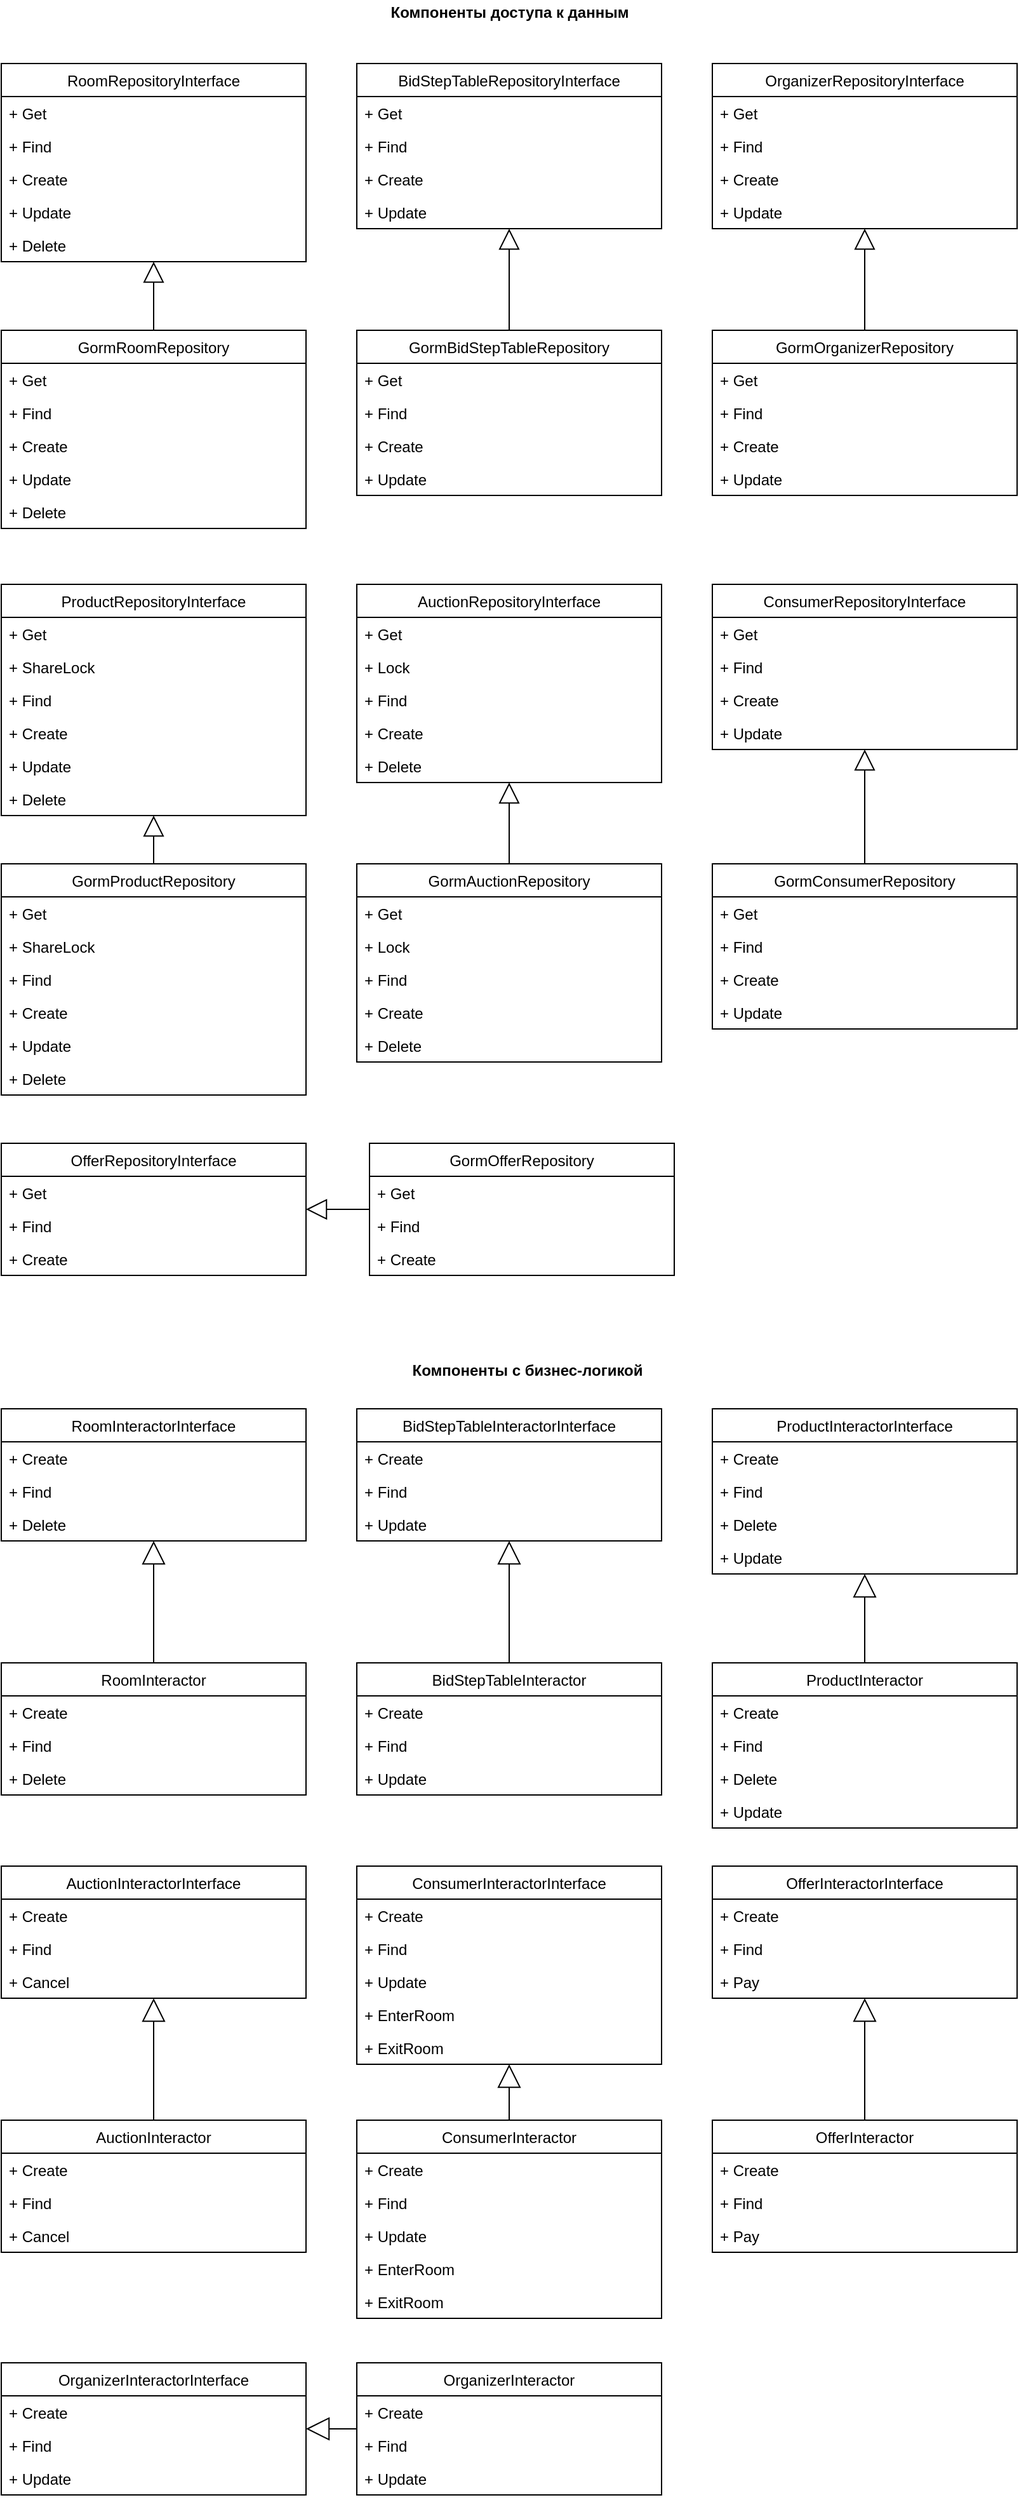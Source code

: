 <mxfile version="18.0.4" type="device"><diagram id="1EdDYHUcP6dk8ZHJQDpK" name="Page-1"><mxGraphModel dx="561" dy="452" grid="1" gridSize="10" guides="1" tooltips="1" connect="1" arrows="1" fold="1" page="1" pageScale="1" pageWidth="827" pageHeight="1169" math="0" shadow="0"><root><mxCell id="0"/><mxCell id="1" parent="0"/><mxCell id="aRIen4G2aJ0lKeGck7yN-6" value="RoomRepositoryInterface" style="swimlane;fontStyle=0;childLayout=stackLayout;horizontal=1;startSize=26;fillColor=none;horizontalStack=0;resizeParent=1;resizeParentMax=0;resizeLast=0;collapsible=1;marginBottom=0;" parent="1" vertex="1"><mxGeometry y="150" width="240" height="156" as="geometry"/></mxCell><mxCell id="aRIen4G2aJ0lKeGck7yN-12" value="+ Get" style="text;strokeColor=none;fillColor=none;align=left;verticalAlign=top;spacingLeft=4;spacingRight=4;overflow=hidden;rotatable=0;points=[[0,0.5],[1,0.5]];portConstraint=eastwest;" parent="aRIen4G2aJ0lKeGck7yN-6" vertex="1"><mxGeometry y="26" width="240" height="26" as="geometry"/></mxCell><mxCell id="aRIen4G2aJ0lKeGck7yN-26" value="+ Find" style="text;strokeColor=none;fillColor=none;align=left;verticalAlign=top;spacingLeft=4;spacingRight=4;overflow=hidden;rotatable=0;points=[[0,0.5],[1,0.5]];portConstraint=eastwest;" parent="aRIen4G2aJ0lKeGck7yN-6" vertex="1"><mxGeometry y="52" width="240" height="26" as="geometry"/></mxCell><mxCell id="aRIen4G2aJ0lKeGck7yN-9" value="+ Create" style="text;strokeColor=none;fillColor=none;align=left;verticalAlign=top;spacingLeft=4;spacingRight=4;overflow=hidden;rotatable=0;points=[[0,0.5],[1,0.5]];portConstraint=eastwest;" parent="aRIen4G2aJ0lKeGck7yN-6" vertex="1"><mxGeometry y="78" width="240" height="26" as="geometry"/></mxCell><mxCell id="yWlBC-J_F7Qb0hSJChbD-1" value="+ Update" style="text;strokeColor=none;fillColor=none;align=left;verticalAlign=top;spacingLeft=4;spacingRight=4;overflow=hidden;rotatable=0;points=[[0,0.5],[1,0.5]];portConstraint=eastwest;" parent="aRIen4G2aJ0lKeGck7yN-6" vertex="1"><mxGeometry y="104" width="240" height="26" as="geometry"/></mxCell><mxCell id="aRIen4G2aJ0lKeGck7yN-10" value="+ Delete" style="text;strokeColor=none;fillColor=none;align=left;verticalAlign=top;spacingLeft=4;spacingRight=4;overflow=hidden;rotatable=0;points=[[0,0.5],[1,0.5]];portConstraint=eastwest;" parent="aRIen4G2aJ0lKeGck7yN-6" vertex="1"><mxGeometry y="130" width="240" height="26" as="geometry"/></mxCell><mxCell id="aRIen4G2aJ0lKeGck7yN-19" style="edgeStyle=orthogonalEdgeStyle;rounded=0;orthogonalLoop=1;jettySize=auto;html=1;endArrow=block;endFill=0;endSize=14;" parent="1" source="aRIen4G2aJ0lKeGck7yN-14" target="aRIen4G2aJ0lKeGck7yN-6" edge="1"><mxGeometry relative="1" as="geometry"/></mxCell><mxCell id="aRIen4G2aJ0lKeGck7yN-14" value="GormRoomRepository" style="swimlane;fontStyle=0;childLayout=stackLayout;horizontal=1;startSize=26;fillColor=none;horizontalStack=0;resizeParent=1;resizeParentMax=0;resizeLast=0;collapsible=1;marginBottom=0;" parent="1" vertex="1"><mxGeometry y="360" width="240" height="156" as="geometry"/></mxCell><mxCell id="aRIen4G2aJ0lKeGck7yN-27" value="+ Get" style="text;strokeColor=none;fillColor=none;align=left;verticalAlign=top;spacingLeft=4;spacingRight=4;overflow=hidden;rotatable=0;points=[[0,0.5],[1,0.5]];portConstraint=eastwest;" parent="aRIen4G2aJ0lKeGck7yN-14" vertex="1"><mxGeometry y="26" width="240" height="26" as="geometry"/></mxCell><mxCell id="aRIen4G2aJ0lKeGck7yN-15" value="+ Find" style="text;strokeColor=none;fillColor=none;align=left;verticalAlign=top;spacingLeft=4;spacingRight=4;overflow=hidden;rotatable=0;points=[[0,0.5],[1,0.5]];portConstraint=eastwest;" parent="aRIen4G2aJ0lKeGck7yN-14" vertex="1"><mxGeometry y="52" width="240" height="26" as="geometry"/></mxCell><mxCell id="aRIen4G2aJ0lKeGck7yN-16" value="+ Create" style="text;strokeColor=none;fillColor=none;align=left;verticalAlign=top;spacingLeft=4;spacingRight=4;overflow=hidden;rotatable=0;points=[[0,0.5],[1,0.5]];portConstraint=eastwest;" parent="aRIen4G2aJ0lKeGck7yN-14" vertex="1"><mxGeometry y="78" width="240" height="26" as="geometry"/></mxCell><mxCell id="yWlBC-J_F7Qb0hSJChbD-2" value="+ Update" style="text;strokeColor=none;fillColor=none;align=left;verticalAlign=top;spacingLeft=4;spacingRight=4;overflow=hidden;rotatable=0;points=[[0,0.5],[1,0.5]];portConstraint=eastwest;" parent="aRIen4G2aJ0lKeGck7yN-14" vertex="1"><mxGeometry y="104" width="240" height="26" as="geometry"/></mxCell><mxCell id="aRIen4G2aJ0lKeGck7yN-17" value="+ Delete" style="text;strokeColor=none;fillColor=none;align=left;verticalAlign=top;spacingLeft=4;spacingRight=4;overflow=hidden;rotatable=0;points=[[0,0.5],[1,0.5]];portConstraint=eastwest;" parent="aRIen4G2aJ0lKeGck7yN-14" vertex="1"><mxGeometry y="130" width="240" height="26" as="geometry"/></mxCell><mxCell id="aRIen4G2aJ0lKeGck7yN-28" value="BidStepTableRepositoryInterface" style="swimlane;fontStyle=0;childLayout=stackLayout;horizontal=1;startSize=26;fillColor=none;horizontalStack=0;resizeParent=1;resizeParentMax=0;resizeLast=0;collapsible=1;marginBottom=0;" parent="1" vertex="1"><mxGeometry x="280" y="150" width="240" height="130" as="geometry"/></mxCell><mxCell id="aRIen4G2aJ0lKeGck7yN-29" value="+ Get" style="text;strokeColor=none;fillColor=none;align=left;verticalAlign=top;spacingLeft=4;spacingRight=4;overflow=hidden;rotatable=0;points=[[0,0.5],[1,0.5]];portConstraint=eastwest;" parent="aRIen4G2aJ0lKeGck7yN-28" vertex="1"><mxGeometry y="26" width="240" height="26" as="geometry"/></mxCell><mxCell id="aRIen4G2aJ0lKeGck7yN-30" value="+ Find" style="text;strokeColor=none;fillColor=none;align=left;verticalAlign=top;spacingLeft=4;spacingRight=4;overflow=hidden;rotatable=0;points=[[0,0.5],[1,0.5]];portConstraint=eastwest;" parent="aRIen4G2aJ0lKeGck7yN-28" vertex="1"><mxGeometry y="52" width="240" height="26" as="geometry"/></mxCell><mxCell id="aRIen4G2aJ0lKeGck7yN-31" value="+ Create" style="text;strokeColor=none;fillColor=none;align=left;verticalAlign=top;spacingLeft=4;spacingRight=4;overflow=hidden;rotatable=0;points=[[0,0.5],[1,0.5]];portConstraint=eastwest;" parent="aRIen4G2aJ0lKeGck7yN-28" vertex="1"><mxGeometry y="78" width="240" height="26" as="geometry"/></mxCell><mxCell id="yWlBC-J_F7Qb0hSJChbD-3" value="+ Update" style="text;strokeColor=none;fillColor=none;align=left;verticalAlign=top;spacingLeft=4;spacingRight=4;overflow=hidden;rotatable=0;points=[[0,0.5],[1,0.5]];portConstraint=eastwest;" parent="aRIen4G2aJ0lKeGck7yN-28" vertex="1"><mxGeometry y="104" width="240" height="26" as="geometry"/></mxCell><mxCell id="aRIen4G2aJ0lKeGck7yN-40" style="edgeStyle=orthogonalEdgeStyle;rounded=0;orthogonalLoop=1;jettySize=auto;html=1;endArrow=block;endFill=0;endSize=14;" parent="1" source="aRIen4G2aJ0lKeGck7yN-34" target="aRIen4G2aJ0lKeGck7yN-28" edge="1"><mxGeometry relative="1" as="geometry"/></mxCell><mxCell id="aRIen4G2aJ0lKeGck7yN-34" value="GormBidStepTableRepository" style="swimlane;fontStyle=0;childLayout=stackLayout;horizontal=1;startSize=26;fillColor=none;horizontalStack=0;resizeParent=1;resizeParentMax=0;resizeLast=0;collapsible=1;marginBottom=0;" parent="1" vertex="1"><mxGeometry x="280" y="360" width="240" height="130" as="geometry"/></mxCell><mxCell id="aRIen4G2aJ0lKeGck7yN-35" value="+ Get" style="text;strokeColor=none;fillColor=none;align=left;verticalAlign=top;spacingLeft=4;spacingRight=4;overflow=hidden;rotatable=0;points=[[0,0.5],[1,0.5]];portConstraint=eastwest;" parent="aRIen4G2aJ0lKeGck7yN-34" vertex="1"><mxGeometry y="26" width="240" height="26" as="geometry"/></mxCell><mxCell id="aRIen4G2aJ0lKeGck7yN-36" value="+ Find" style="text;strokeColor=none;fillColor=none;align=left;verticalAlign=top;spacingLeft=4;spacingRight=4;overflow=hidden;rotatable=0;points=[[0,0.5],[1,0.5]];portConstraint=eastwest;" parent="aRIen4G2aJ0lKeGck7yN-34" vertex="1"><mxGeometry y="52" width="240" height="26" as="geometry"/></mxCell><mxCell id="aRIen4G2aJ0lKeGck7yN-37" value="+ Create" style="text;strokeColor=none;fillColor=none;align=left;verticalAlign=top;spacingLeft=4;spacingRight=4;overflow=hidden;rotatable=0;points=[[0,0.5],[1,0.5]];portConstraint=eastwest;" parent="aRIen4G2aJ0lKeGck7yN-34" vertex="1"><mxGeometry y="78" width="240" height="26" as="geometry"/></mxCell><mxCell id="yWlBC-J_F7Qb0hSJChbD-4" value="+ Update" style="text;strokeColor=none;fillColor=none;align=left;verticalAlign=top;spacingLeft=4;spacingRight=4;overflow=hidden;rotatable=0;points=[[0,0.5],[1,0.5]];portConstraint=eastwest;" parent="aRIen4G2aJ0lKeGck7yN-34" vertex="1"><mxGeometry y="104" width="240" height="26" as="geometry"/></mxCell><mxCell id="aRIen4G2aJ0lKeGck7yN-63" value="ProductRepositoryInterface" style="swimlane;fontStyle=0;childLayout=stackLayout;horizontal=1;startSize=26;fillColor=none;horizontalStack=0;resizeParent=1;resizeParentMax=0;resizeLast=0;collapsible=1;marginBottom=0;" parent="1" vertex="1"><mxGeometry y="560" width="240" height="182" as="geometry"/></mxCell><mxCell id="aRIen4G2aJ0lKeGck7yN-64" value="+ Get" style="text;strokeColor=none;fillColor=none;align=left;verticalAlign=top;spacingLeft=4;spacingRight=4;overflow=hidden;rotatable=0;points=[[0,0.5],[1,0.5]];portConstraint=eastwest;" parent="aRIen4G2aJ0lKeGck7yN-63" vertex="1"><mxGeometry y="26" width="240" height="26" as="geometry"/></mxCell><mxCell id="WWklh1iLXreYOxBuliQP-1" value="+ ShareLock" style="text;strokeColor=none;fillColor=none;align=left;verticalAlign=top;spacingLeft=4;spacingRight=4;overflow=hidden;rotatable=0;points=[[0,0.5],[1,0.5]];portConstraint=eastwest;" vertex="1" parent="aRIen4G2aJ0lKeGck7yN-63"><mxGeometry y="52" width="240" height="26" as="geometry"/></mxCell><mxCell id="aRIen4G2aJ0lKeGck7yN-65" value="+ Find" style="text;strokeColor=none;fillColor=none;align=left;verticalAlign=top;spacingLeft=4;spacingRight=4;overflow=hidden;rotatable=0;points=[[0,0.5],[1,0.5]];portConstraint=eastwest;" parent="aRIen4G2aJ0lKeGck7yN-63" vertex="1"><mxGeometry y="78" width="240" height="26" as="geometry"/></mxCell><mxCell id="aRIen4G2aJ0lKeGck7yN-66" value="+ Create" style="text;strokeColor=none;fillColor=none;align=left;verticalAlign=top;spacingLeft=4;spacingRight=4;overflow=hidden;rotatable=0;points=[[0,0.5],[1,0.5]];portConstraint=eastwest;" parent="aRIen4G2aJ0lKeGck7yN-63" vertex="1"><mxGeometry y="104" width="240" height="26" as="geometry"/></mxCell><mxCell id="aRIen4G2aJ0lKeGck7yN-67" value="+ Update" style="text;strokeColor=none;fillColor=none;align=left;verticalAlign=top;spacingLeft=4;spacingRight=4;overflow=hidden;rotatable=0;points=[[0,0.5],[1,0.5]];portConstraint=eastwest;" parent="aRIen4G2aJ0lKeGck7yN-63" vertex="1"><mxGeometry y="130" width="240" height="26" as="geometry"/></mxCell><mxCell id="aRIen4G2aJ0lKeGck7yN-68" value="+ Delete" style="text;strokeColor=none;fillColor=none;align=left;verticalAlign=top;spacingLeft=4;spacingRight=4;overflow=hidden;rotatable=0;points=[[0,0.5],[1,0.5]];portConstraint=eastwest;" parent="aRIen4G2aJ0lKeGck7yN-63" vertex="1"><mxGeometry y="156" width="240" height="26" as="geometry"/></mxCell><mxCell id="aRIen4G2aJ0lKeGck7yN-70" style="edgeStyle=orthogonalEdgeStyle;rounded=0;orthogonalLoop=1;jettySize=auto;html=1;endArrow=block;endFill=0;endSize=14;" parent="1" source="aRIen4G2aJ0lKeGck7yN-71" target="aRIen4G2aJ0lKeGck7yN-63" edge="1"><mxGeometry relative="1" as="geometry"/></mxCell><mxCell id="aRIen4G2aJ0lKeGck7yN-71" value="GormProductRepository" style="swimlane;fontStyle=0;childLayout=stackLayout;horizontal=1;startSize=26;fillColor=none;horizontalStack=0;resizeParent=1;resizeParentMax=0;resizeLast=0;collapsible=1;marginBottom=0;" parent="1" vertex="1"><mxGeometry y="780" width="240" height="182" as="geometry"/></mxCell><mxCell id="aRIen4G2aJ0lKeGck7yN-72" value="+ Get" style="text;strokeColor=none;fillColor=none;align=left;verticalAlign=top;spacingLeft=4;spacingRight=4;overflow=hidden;rotatable=0;points=[[0,0.5],[1,0.5]];portConstraint=eastwest;" parent="aRIen4G2aJ0lKeGck7yN-71" vertex="1"><mxGeometry y="26" width="240" height="26" as="geometry"/></mxCell><mxCell id="WWklh1iLXreYOxBuliQP-2" value="+ ShareLock" style="text;strokeColor=none;fillColor=none;align=left;verticalAlign=top;spacingLeft=4;spacingRight=4;overflow=hidden;rotatable=0;points=[[0,0.5],[1,0.5]];portConstraint=eastwest;" vertex="1" parent="aRIen4G2aJ0lKeGck7yN-71"><mxGeometry y="52" width="240" height="26" as="geometry"/></mxCell><mxCell id="aRIen4G2aJ0lKeGck7yN-73" value="+ Find" style="text;strokeColor=none;fillColor=none;align=left;verticalAlign=top;spacingLeft=4;spacingRight=4;overflow=hidden;rotatable=0;points=[[0,0.5],[1,0.5]];portConstraint=eastwest;" parent="aRIen4G2aJ0lKeGck7yN-71" vertex="1"><mxGeometry y="78" width="240" height="26" as="geometry"/></mxCell><mxCell id="aRIen4G2aJ0lKeGck7yN-74" value="+ Create" style="text;strokeColor=none;fillColor=none;align=left;verticalAlign=top;spacingLeft=4;spacingRight=4;overflow=hidden;rotatable=0;points=[[0,0.5],[1,0.5]];portConstraint=eastwest;" parent="aRIen4G2aJ0lKeGck7yN-71" vertex="1"><mxGeometry y="104" width="240" height="26" as="geometry"/></mxCell><mxCell id="aRIen4G2aJ0lKeGck7yN-75" value="+ Update" style="text;strokeColor=none;fillColor=none;align=left;verticalAlign=top;spacingLeft=4;spacingRight=4;overflow=hidden;rotatable=0;points=[[0,0.5],[1,0.5]];portConstraint=eastwest;" parent="aRIen4G2aJ0lKeGck7yN-71" vertex="1"><mxGeometry y="130" width="240" height="26" as="geometry"/></mxCell><mxCell id="aRIen4G2aJ0lKeGck7yN-76" value="+ Delete" style="text;strokeColor=none;fillColor=none;align=left;verticalAlign=top;spacingLeft=4;spacingRight=4;overflow=hidden;rotatable=0;points=[[0,0.5],[1,0.5]];portConstraint=eastwest;" parent="aRIen4G2aJ0lKeGck7yN-71" vertex="1"><mxGeometry y="156" width="240" height="26" as="geometry"/></mxCell><mxCell id="aRIen4G2aJ0lKeGck7yN-93" value="AuctionRepositoryInterface" style="swimlane;fontStyle=0;childLayout=stackLayout;horizontal=1;startSize=26;fillColor=none;horizontalStack=0;resizeParent=1;resizeParentMax=0;resizeLast=0;collapsible=1;marginBottom=0;" parent="1" vertex="1"><mxGeometry x="280" y="560" width="240" height="156" as="geometry"/></mxCell><mxCell id="aRIen4G2aJ0lKeGck7yN-94" value="+ Get" style="text;strokeColor=none;fillColor=none;align=left;verticalAlign=top;spacingLeft=4;spacingRight=4;overflow=hidden;rotatable=0;points=[[0,0.5],[1,0.5]];portConstraint=eastwest;" parent="aRIen4G2aJ0lKeGck7yN-93" vertex="1"><mxGeometry y="26" width="240" height="26" as="geometry"/></mxCell><mxCell id="aRIen4G2aJ0lKeGck7yN-97" value="+ Lock" style="text;strokeColor=none;fillColor=none;align=left;verticalAlign=top;spacingLeft=4;spacingRight=4;overflow=hidden;rotatable=0;points=[[0,0.5],[1,0.5]];portConstraint=eastwest;" parent="aRIen4G2aJ0lKeGck7yN-93" vertex="1"><mxGeometry y="52" width="240" height="26" as="geometry"/></mxCell><mxCell id="aRIen4G2aJ0lKeGck7yN-95" value="+ Find" style="text;strokeColor=none;fillColor=none;align=left;verticalAlign=top;spacingLeft=4;spacingRight=4;overflow=hidden;rotatable=0;points=[[0,0.5],[1,0.5]];portConstraint=eastwest;" parent="aRIen4G2aJ0lKeGck7yN-93" vertex="1"><mxGeometry y="78" width="240" height="26" as="geometry"/></mxCell><mxCell id="aRIen4G2aJ0lKeGck7yN-96" value="+ Create" style="text;strokeColor=none;fillColor=none;align=left;verticalAlign=top;spacingLeft=4;spacingRight=4;overflow=hidden;rotatable=0;points=[[0,0.5],[1,0.5]];portConstraint=eastwest;" parent="aRIen4G2aJ0lKeGck7yN-93" vertex="1"><mxGeometry y="104" width="240" height="26" as="geometry"/></mxCell><mxCell id="aRIen4G2aJ0lKeGck7yN-98" value="+ Delete" style="text;strokeColor=none;fillColor=none;align=left;verticalAlign=top;spacingLeft=4;spacingRight=4;overflow=hidden;rotatable=0;points=[[0,0.5],[1,0.5]];portConstraint=eastwest;" parent="aRIen4G2aJ0lKeGck7yN-93" vertex="1"><mxGeometry y="130" width="240" height="26" as="geometry"/></mxCell><mxCell id="aRIen4G2aJ0lKeGck7yN-100" style="edgeStyle=orthogonalEdgeStyle;rounded=0;orthogonalLoop=1;jettySize=auto;html=1;endArrow=block;endFill=0;endSize=14;" parent="1" source="aRIen4G2aJ0lKeGck7yN-101" target="aRIen4G2aJ0lKeGck7yN-93" edge="1"><mxGeometry relative="1" as="geometry"/></mxCell><mxCell id="aRIen4G2aJ0lKeGck7yN-101" value="GormAuctionRepository" style="swimlane;fontStyle=0;childLayout=stackLayout;horizontal=1;startSize=26;fillColor=none;horizontalStack=0;resizeParent=1;resizeParentMax=0;resizeLast=0;collapsible=1;marginBottom=0;" parent="1" vertex="1"><mxGeometry x="280" y="780" width="240" height="156" as="geometry"/></mxCell><mxCell id="aRIen4G2aJ0lKeGck7yN-102" value="+ Get" style="text;strokeColor=none;fillColor=none;align=left;verticalAlign=top;spacingLeft=4;spacingRight=4;overflow=hidden;rotatable=0;points=[[0,0.5],[1,0.5]];portConstraint=eastwest;" parent="aRIen4G2aJ0lKeGck7yN-101" vertex="1"><mxGeometry y="26" width="240" height="26" as="geometry"/></mxCell><mxCell id="aRIen4G2aJ0lKeGck7yN-105" value="+ Lock" style="text;strokeColor=none;fillColor=none;align=left;verticalAlign=top;spacingLeft=4;spacingRight=4;overflow=hidden;rotatable=0;points=[[0,0.5],[1,0.5]];portConstraint=eastwest;" parent="aRIen4G2aJ0lKeGck7yN-101" vertex="1"><mxGeometry y="52" width="240" height="26" as="geometry"/></mxCell><mxCell id="aRIen4G2aJ0lKeGck7yN-103" value="+ Find" style="text;strokeColor=none;fillColor=none;align=left;verticalAlign=top;spacingLeft=4;spacingRight=4;overflow=hidden;rotatable=0;points=[[0,0.5],[1,0.5]];portConstraint=eastwest;" parent="aRIen4G2aJ0lKeGck7yN-101" vertex="1"><mxGeometry y="78" width="240" height="26" as="geometry"/></mxCell><mxCell id="aRIen4G2aJ0lKeGck7yN-104" value="+ Create" style="text;strokeColor=none;fillColor=none;align=left;verticalAlign=top;spacingLeft=4;spacingRight=4;overflow=hidden;rotatable=0;points=[[0,0.5],[1,0.5]];portConstraint=eastwest;" parent="aRIen4G2aJ0lKeGck7yN-101" vertex="1"><mxGeometry y="104" width="240" height="26" as="geometry"/></mxCell><mxCell id="aRIen4G2aJ0lKeGck7yN-106" value="+ Delete" style="text;strokeColor=none;fillColor=none;align=left;verticalAlign=top;spacingLeft=4;spacingRight=4;overflow=hidden;rotatable=0;points=[[0,0.5],[1,0.5]];portConstraint=eastwest;" parent="aRIen4G2aJ0lKeGck7yN-101" vertex="1"><mxGeometry y="130" width="240" height="26" as="geometry"/></mxCell><mxCell id="aRIen4G2aJ0lKeGck7yN-112" value="ConsumerRepositoryInterface" style="swimlane;fontStyle=0;childLayout=stackLayout;horizontal=1;startSize=26;fillColor=none;horizontalStack=0;resizeParent=1;resizeParentMax=0;resizeLast=0;collapsible=1;marginBottom=0;" parent="1" vertex="1"><mxGeometry x="560" y="560" width="240" height="130" as="geometry"/></mxCell><mxCell id="aRIen4G2aJ0lKeGck7yN-113" value="+ Get" style="text;strokeColor=none;fillColor=none;align=left;verticalAlign=top;spacingLeft=4;spacingRight=4;overflow=hidden;rotatable=0;points=[[0,0.5],[1,0.5]];portConstraint=eastwest;" parent="aRIen4G2aJ0lKeGck7yN-112" vertex="1"><mxGeometry y="26" width="240" height="26" as="geometry"/></mxCell><mxCell id="aRIen4G2aJ0lKeGck7yN-114" value="+ Find" style="text;strokeColor=none;fillColor=none;align=left;verticalAlign=top;spacingLeft=4;spacingRight=4;overflow=hidden;rotatable=0;points=[[0,0.5],[1,0.5]];portConstraint=eastwest;" parent="aRIen4G2aJ0lKeGck7yN-112" vertex="1"><mxGeometry y="52" width="240" height="26" as="geometry"/></mxCell><mxCell id="aRIen4G2aJ0lKeGck7yN-115" value="+ Create" style="text;strokeColor=none;fillColor=none;align=left;verticalAlign=top;spacingLeft=4;spacingRight=4;overflow=hidden;rotatable=0;points=[[0,0.5],[1,0.5]];portConstraint=eastwest;" parent="aRIen4G2aJ0lKeGck7yN-112" vertex="1"><mxGeometry y="78" width="240" height="26" as="geometry"/></mxCell><mxCell id="aRIen4G2aJ0lKeGck7yN-116" value="+ Update" style="text;strokeColor=none;fillColor=none;align=left;verticalAlign=top;spacingLeft=4;spacingRight=4;overflow=hidden;rotatable=0;points=[[0,0.5],[1,0.5]];portConstraint=eastwest;" parent="aRIen4G2aJ0lKeGck7yN-112" vertex="1"><mxGeometry y="104" width="240" height="26" as="geometry"/></mxCell><mxCell id="aRIen4G2aJ0lKeGck7yN-118" style="edgeStyle=orthogonalEdgeStyle;rounded=0;orthogonalLoop=1;jettySize=auto;html=1;endArrow=block;endFill=0;endSize=14;" parent="1" source="aRIen4G2aJ0lKeGck7yN-119" target="aRIen4G2aJ0lKeGck7yN-112" edge="1"><mxGeometry relative="1" as="geometry"/></mxCell><mxCell id="aRIen4G2aJ0lKeGck7yN-119" value="GormConsumerRepository" style="swimlane;fontStyle=0;childLayout=stackLayout;horizontal=1;startSize=26;fillColor=none;horizontalStack=0;resizeParent=1;resizeParentMax=0;resizeLast=0;collapsible=1;marginBottom=0;" parent="1" vertex="1"><mxGeometry x="560" y="780" width="240" height="130" as="geometry"/></mxCell><mxCell id="aRIen4G2aJ0lKeGck7yN-120" value="+ Get" style="text;strokeColor=none;fillColor=none;align=left;verticalAlign=top;spacingLeft=4;spacingRight=4;overflow=hidden;rotatable=0;points=[[0,0.5],[1,0.5]];portConstraint=eastwest;" parent="aRIen4G2aJ0lKeGck7yN-119" vertex="1"><mxGeometry y="26" width="240" height="26" as="geometry"/></mxCell><mxCell id="aRIen4G2aJ0lKeGck7yN-121" value="+ Find" style="text;strokeColor=none;fillColor=none;align=left;verticalAlign=top;spacingLeft=4;spacingRight=4;overflow=hidden;rotatable=0;points=[[0,0.5],[1,0.5]];portConstraint=eastwest;" parent="aRIen4G2aJ0lKeGck7yN-119" vertex="1"><mxGeometry y="52" width="240" height="26" as="geometry"/></mxCell><mxCell id="aRIen4G2aJ0lKeGck7yN-122" value="+ Create" style="text;strokeColor=none;fillColor=none;align=left;verticalAlign=top;spacingLeft=4;spacingRight=4;overflow=hidden;rotatable=0;points=[[0,0.5],[1,0.5]];portConstraint=eastwest;" parent="aRIen4G2aJ0lKeGck7yN-119" vertex="1"><mxGeometry y="78" width="240" height="26" as="geometry"/></mxCell><mxCell id="aRIen4G2aJ0lKeGck7yN-123" value="+ Update" style="text;strokeColor=none;fillColor=none;align=left;verticalAlign=top;spacingLeft=4;spacingRight=4;overflow=hidden;rotatable=0;points=[[0,0.5],[1,0.5]];portConstraint=eastwest;" parent="aRIen4G2aJ0lKeGck7yN-119" vertex="1"><mxGeometry y="104" width="240" height="26" as="geometry"/></mxCell><mxCell id="aRIen4G2aJ0lKeGck7yN-125" value="OfferRepositoryInterface" style="swimlane;fontStyle=0;childLayout=stackLayout;horizontal=1;startSize=26;fillColor=none;horizontalStack=0;resizeParent=1;resizeParentMax=0;resizeLast=0;collapsible=1;marginBottom=0;" parent="1" vertex="1"><mxGeometry y="1000" width="240" height="104" as="geometry"/></mxCell><mxCell id="aRIen4G2aJ0lKeGck7yN-126" value="+ Get" style="text;strokeColor=none;fillColor=none;align=left;verticalAlign=top;spacingLeft=4;spacingRight=4;overflow=hidden;rotatable=0;points=[[0,0.5],[1,0.5]];portConstraint=eastwest;" parent="aRIen4G2aJ0lKeGck7yN-125" vertex="1"><mxGeometry y="26" width="240" height="26" as="geometry"/></mxCell><mxCell id="aRIen4G2aJ0lKeGck7yN-127" value="+ Find" style="text;strokeColor=none;fillColor=none;align=left;verticalAlign=top;spacingLeft=4;spacingRight=4;overflow=hidden;rotatable=0;points=[[0,0.5],[1,0.5]];portConstraint=eastwest;" parent="aRIen4G2aJ0lKeGck7yN-125" vertex="1"><mxGeometry y="52" width="240" height="26" as="geometry"/></mxCell><mxCell id="aRIen4G2aJ0lKeGck7yN-128" value="+ Create" style="text;strokeColor=none;fillColor=none;align=left;verticalAlign=top;spacingLeft=4;spacingRight=4;overflow=hidden;rotatable=0;points=[[0,0.5],[1,0.5]];portConstraint=eastwest;" parent="aRIen4G2aJ0lKeGck7yN-125" vertex="1"><mxGeometry y="78" width="240" height="26" as="geometry"/></mxCell><mxCell id="aRIen4G2aJ0lKeGck7yN-130" style="edgeStyle=orthogonalEdgeStyle;rounded=0;orthogonalLoop=1;jettySize=auto;html=1;endArrow=block;endFill=0;endSize=14;" parent="1" source="aRIen4G2aJ0lKeGck7yN-131" target="aRIen4G2aJ0lKeGck7yN-125" edge="1"><mxGeometry relative="1" as="geometry"/></mxCell><mxCell id="aRIen4G2aJ0lKeGck7yN-131" value="GormOfferRepository" style="swimlane;fontStyle=0;childLayout=stackLayout;horizontal=1;startSize=26;fillColor=none;horizontalStack=0;resizeParent=1;resizeParentMax=0;resizeLast=0;collapsible=1;marginBottom=0;" parent="1" vertex="1"><mxGeometry x="290" y="1000" width="240" height="104" as="geometry"/></mxCell><mxCell id="aRIen4G2aJ0lKeGck7yN-132" value="+ Get" style="text;strokeColor=none;fillColor=none;align=left;verticalAlign=top;spacingLeft=4;spacingRight=4;overflow=hidden;rotatable=0;points=[[0,0.5],[1,0.5]];portConstraint=eastwest;" parent="aRIen4G2aJ0lKeGck7yN-131" vertex="1"><mxGeometry y="26" width="240" height="26" as="geometry"/></mxCell><mxCell id="aRIen4G2aJ0lKeGck7yN-133" value="+ Find" style="text;strokeColor=none;fillColor=none;align=left;verticalAlign=top;spacingLeft=4;spacingRight=4;overflow=hidden;rotatable=0;points=[[0,0.5],[1,0.5]];portConstraint=eastwest;" parent="aRIen4G2aJ0lKeGck7yN-131" vertex="1"><mxGeometry y="52" width="240" height="26" as="geometry"/></mxCell><mxCell id="aRIen4G2aJ0lKeGck7yN-134" value="+ Create" style="text;strokeColor=none;fillColor=none;align=left;verticalAlign=top;spacingLeft=4;spacingRight=4;overflow=hidden;rotatable=0;points=[[0,0.5],[1,0.5]];portConstraint=eastwest;" parent="aRIen4G2aJ0lKeGck7yN-131" vertex="1"><mxGeometry y="78" width="240" height="26" as="geometry"/></mxCell><mxCell id="aRIen4G2aJ0lKeGck7yN-136" value="&lt;b&gt;Компоненты доступа к данным&lt;/b&gt;" style="text;html=1;align=center;verticalAlign=middle;resizable=0;points=[];autosize=1;strokeColor=none;fillColor=none;" parent="1" vertex="1"><mxGeometry x="300" y="100" width="200" height="20" as="geometry"/></mxCell><mxCell id="aRIen4G2aJ0lKeGck7yN-137" value="&lt;b&gt;Компоненты с бизнес-логикой&lt;/b&gt;" style="text;html=1;align=center;verticalAlign=middle;resizable=0;points=[];autosize=1;strokeColor=none;fillColor=none;" parent="1" vertex="1"><mxGeometry x="314" y="1169" width="200" height="20" as="geometry"/></mxCell><mxCell id="aRIen4G2aJ0lKeGck7yN-139" value="RoomInteractorInterface" style="swimlane;fontStyle=0;childLayout=stackLayout;horizontal=1;startSize=26;fillColor=none;horizontalStack=0;resizeParent=1;resizeParentMax=0;resizeLast=0;collapsible=1;marginBottom=0;" parent="1" vertex="1"><mxGeometry y="1209" width="240" height="104" as="geometry"/></mxCell><mxCell id="aRIen4G2aJ0lKeGck7yN-140" value="+ Create" style="text;strokeColor=none;fillColor=none;align=left;verticalAlign=top;spacingLeft=4;spacingRight=4;overflow=hidden;rotatable=0;points=[[0,0.5],[1,0.5]];portConstraint=eastwest;" parent="aRIen4G2aJ0lKeGck7yN-139" vertex="1"><mxGeometry y="26" width="240" height="26" as="geometry"/></mxCell><mxCell id="aRIen4G2aJ0lKeGck7yN-144" value="+ Find" style="text;strokeColor=none;fillColor=none;align=left;verticalAlign=top;spacingLeft=4;spacingRight=4;overflow=hidden;rotatable=0;points=[[0,0.5],[1,0.5]];portConstraint=eastwest;" parent="aRIen4G2aJ0lKeGck7yN-139" vertex="1"><mxGeometry y="52" width="240" height="26" as="geometry"/></mxCell><mxCell id="aRIen4G2aJ0lKeGck7yN-145" value="+ Delete" style="text;strokeColor=none;fillColor=none;align=left;verticalAlign=top;spacingLeft=4;spacingRight=4;overflow=hidden;rotatable=0;points=[[0,0.5],[1,0.5]];portConstraint=eastwest;" parent="aRIen4G2aJ0lKeGck7yN-139" vertex="1"><mxGeometry y="78" width="240" height="26" as="geometry"/></mxCell><mxCell id="aRIen4G2aJ0lKeGck7yN-146" value="BidStepTableInteractorInterface" style="swimlane;fontStyle=0;childLayout=stackLayout;horizontal=1;startSize=26;fillColor=none;horizontalStack=0;resizeParent=1;resizeParentMax=0;resizeLast=0;collapsible=1;marginBottom=0;" parent="1" vertex="1"><mxGeometry x="280" y="1209" width="240" height="104" as="geometry"/></mxCell><mxCell id="aRIen4G2aJ0lKeGck7yN-147" value="+ Create" style="text;strokeColor=none;fillColor=none;align=left;verticalAlign=top;spacingLeft=4;spacingRight=4;overflow=hidden;rotatable=0;points=[[0,0.5],[1,0.5]];portConstraint=eastwest;" parent="aRIen4G2aJ0lKeGck7yN-146" vertex="1"><mxGeometry y="26" width="240" height="26" as="geometry"/></mxCell><mxCell id="aRIen4G2aJ0lKeGck7yN-148" value="+ Find" style="text;strokeColor=none;fillColor=none;align=left;verticalAlign=top;spacingLeft=4;spacingRight=4;overflow=hidden;rotatable=0;points=[[0,0.5],[1,0.5]];portConstraint=eastwest;" parent="aRIen4G2aJ0lKeGck7yN-146" vertex="1"><mxGeometry y="52" width="240" height="26" as="geometry"/></mxCell><mxCell id="aRIen4G2aJ0lKeGck7yN-149" value="+ Update" style="text;strokeColor=none;fillColor=none;align=left;verticalAlign=top;spacingLeft=4;spacingRight=4;overflow=hidden;rotatable=0;points=[[0,0.5],[1,0.5]];portConstraint=eastwest;" parent="aRIen4G2aJ0lKeGck7yN-146" vertex="1"><mxGeometry y="78" width="240" height="26" as="geometry"/></mxCell><mxCell id="aRIen4G2aJ0lKeGck7yN-150" value="ProductInteractorInterface" style="swimlane;fontStyle=0;childLayout=stackLayout;horizontal=1;startSize=26;fillColor=none;horizontalStack=0;resizeParent=1;resizeParentMax=0;resizeLast=0;collapsible=1;marginBottom=0;" parent="1" vertex="1"><mxGeometry x="560" y="1209" width="240" height="130" as="geometry"/></mxCell><mxCell id="aRIen4G2aJ0lKeGck7yN-151" value="+ Create" style="text;strokeColor=none;fillColor=none;align=left;verticalAlign=top;spacingLeft=4;spacingRight=4;overflow=hidden;rotatable=0;points=[[0,0.5],[1,0.5]];portConstraint=eastwest;" parent="aRIen4G2aJ0lKeGck7yN-150" vertex="1"><mxGeometry y="26" width="240" height="26" as="geometry"/></mxCell><mxCell id="aRIen4G2aJ0lKeGck7yN-154" value="+ Find" style="text;strokeColor=none;fillColor=none;align=left;verticalAlign=top;spacingLeft=4;spacingRight=4;overflow=hidden;rotatable=0;points=[[0,0.5],[1,0.5]];portConstraint=eastwest;" parent="aRIen4G2aJ0lKeGck7yN-150" vertex="1"><mxGeometry y="52" width="240" height="26" as="geometry"/></mxCell><mxCell id="aRIen4G2aJ0lKeGck7yN-152" value="+ Delete" style="text;strokeColor=none;fillColor=none;align=left;verticalAlign=top;spacingLeft=4;spacingRight=4;overflow=hidden;rotatable=0;points=[[0,0.5],[1,0.5]];portConstraint=eastwest;" parent="aRIen4G2aJ0lKeGck7yN-150" vertex="1"><mxGeometry y="78" width="240" height="26" as="geometry"/></mxCell><mxCell id="aRIen4G2aJ0lKeGck7yN-153" value="+ Update" style="text;strokeColor=none;fillColor=none;align=left;verticalAlign=top;spacingLeft=4;spacingRight=4;overflow=hidden;rotatable=0;points=[[0,0.5],[1,0.5]];portConstraint=eastwest;" parent="aRIen4G2aJ0lKeGck7yN-150" vertex="1"><mxGeometry y="104" width="240" height="26" as="geometry"/></mxCell><mxCell id="aRIen4G2aJ0lKeGck7yN-155" value="AuctionInteractorInterface" style="swimlane;fontStyle=0;childLayout=stackLayout;horizontal=1;startSize=26;fillColor=none;horizontalStack=0;resizeParent=1;resizeParentMax=0;resizeLast=0;collapsible=1;marginBottom=0;" parent="1" vertex="1"><mxGeometry y="1569" width="240" height="104" as="geometry"/></mxCell><mxCell id="aRIen4G2aJ0lKeGck7yN-156" value="+ Create" style="text;strokeColor=none;fillColor=none;align=left;verticalAlign=top;spacingLeft=4;spacingRight=4;overflow=hidden;rotatable=0;points=[[0,0.5],[1,0.5]];portConstraint=eastwest;" parent="aRIen4G2aJ0lKeGck7yN-155" vertex="1"><mxGeometry y="26" width="240" height="26" as="geometry"/></mxCell><mxCell id="aRIen4G2aJ0lKeGck7yN-157" value="+ Find" style="text;strokeColor=none;fillColor=none;align=left;verticalAlign=top;spacingLeft=4;spacingRight=4;overflow=hidden;rotatable=0;points=[[0,0.5],[1,0.5]];portConstraint=eastwest;" parent="aRIen4G2aJ0lKeGck7yN-155" vertex="1"><mxGeometry y="52" width="240" height="26" as="geometry"/></mxCell><mxCell id="aRIen4G2aJ0lKeGck7yN-158" value="+ Cancel" style="text;strokeColor=none;fillColor=none;align=left;verticalAlign=top;spacingLeft=4;spacingRight=4;overflow=hidden;rotatable=0;points=[[0,0.5],[1,0.5]];portConstraint=eastwest;" parent="aRIen4G2aJ0lKeGck7yN-155" vertex="1"><mxGeometry y="78" width="240" height="26" as="geometry"/></mxCell><mxCell id="aRIen4G2aJ0lKeGck7yN-159" value="ConsumerInteractorInterface" style="swimlane;fontStyle=0;childLayout=stackLayout;horizontal=1;startSize=26;fillColor=none;horizontalStack=0;resizeParent=1;resizeParentMax=0;resizeLast=0;collapsible=1;marginBottom=0;" parent="1" vertex="1"><mxGeometry x="280" y="1569" width="240" height="156" as="geometry"/></mxCell><mxCell id="aRIen4G2aJ0lKeGck7yN-160" value="+ Create" style="text;strokeColor=none;fillColor=none;align=left;verticalAlign=top;spacingLeft=4;spacingRight=4;overflow=hidden;rotatable=0;points=[[0,0.5],[1,0.5]];portConstraint=eastwest;" parent="aRIen4G2aJ0lKeGck7yN-159" vertex="1"><mxGeometry y="26" width="240" height="26" as="geometry"/></mxCell><mxCell id="aRIen4G2aJ0lKeGck7yN-161" value="+ Find" style="text;strokeColor=none;fillColor=none;align=left;verticalAlign=top;spacingLeft=4;spacingRight=4;overflow=hidden;rotatable=0;points=[[0,0.5],[1,0.5]];portConstraint=eastwest;" parent="aRIen4G2aJ0lKeGck7yN-159" vertex="1"><mxGeometry y="52" width="240" height="26" as="geometry"/></mxCell><mxCell id="yWlBC-J_F7Qb0hSJChbD-5" value="+ Update" style="text;strokeColor=none;fillColor=none;align=left;verticalAlign=top;spacingLeft=4;spacingRight=4;overflow=hidden;rotatable=0;points=[[0,0.5],[1,0.5]];portConstraint=eastwest;" parent="aRIen4G2aJ0lKeGck7yN-159" vertex="1"><mxGeometry y="78" width="240" height="26" as="geometry"/></mxCell><mxCell id="aRIen4G2aJ0lKeGck7yN-162" value="+ EnterRoom" style="text;strokeColor=none;fillColor=none;align=left;verticalAlign=top;spacingLeft=4;spacingRight=4;overflow=hidden;rotatable=0;points=[[0,0.5],[1,0.5]];portConstraint=eastwest;" parent="aRIen4G2aJ0lKeGck7yN-159" vertex="1"><mxGeometry y="104" width="240" height="26" as="geometry"/></mxCell><mxCell id="aRIen4G2aJ0lKeGck7yN-167" value="+ ExitRoom" style="text;strokeColor=none;fillColor=none;align=left;verticalAlign=top;spacingLeft=4;spacingRight=4;overflow=hidden;rotatable=0;points=[[0,0.5],[1,0.5]];portConstraint=eastwest;" parent="aRIen4G2aJ0lKeGck7yN-159" vertex="1"><mxGeometry y="130" width="240" height="26" as="geometry"/></mxCell><mxCell id="aRIen4G2aJ0lKeGck7yN-169" value="OrganizerRepositoryInterface" style="swimlane;fontStyle=0;childLayout=stackLayout;horizontal=1;startSize=26;fillColor=none;horizontalStack=0;resizeParent=1;resizeParentMax=0;resizeLast=0;collapsible=1;marginBottom=0;" parent="1" vertex="1"><mxGeometry x="560" y="150" width="240" height="130" as="geometry"/></mxCell><mxCell id="aRIen4G2aJ0lKeGck7yN-170" value="+ Get" style="text;strokeColor=none;fillColor=none;align=left;verticalAlign=top;spacingLeft=4;spacingRight=4;overflow=hidden;rotatable=0;points=[[0,0.5],[1,0.5]];portConstraint=eastwest;" parent="aRIen4G2aJ0lKeGck7yN-169" vertex="1"><mxGeometry y="26" width="240" height="26" as="geometry"/></mxCell><mxCell id="aRIen4G2aJ0lKeGck7yN-171" value="+ Find" style="text;strokeColor=none;fillColor=none;align=left;verticalAlign=top;spacingLeft=4;spacingRight=4;overflow=hidden;rotatable=0;points=[[0,0.5],[1,0.5]];portConstraint=eastwest;" parent="aRIen4G2aJ0lKeGck7yN-169" vertex="1"><mxGeometry y="52" width="240" height="26" as="geometry"/></mxCell><mxCell id="aRIen4G2aJ0lKeGck7yN-172" value="+ Create" style="text;strokeColor=none;fillColor=none;align=left;verticalAlign=top;spacingLeft=4;spacingRight=4;overflow=hidden;rotatable=0;points=[[0,0.5],[1,0.5]];portConstraint=eastwest;" parent="aRIen4G2aJ0lKeGck7yN-169" vertex="1"><mxGeometry y="78" width="240" height="26" as="geometry"/></mxCell><mxCell id="aRIen4G2aJ0lKeGck7yN-178" value="+ Update" style="text;strokeColor=none;fillColor=none;align=left;verticalAlign=top;spacingLeft=4;spacingRight=4;overflow=hidden;rotatable=0;points=[[0,0.5],[1,0.5]];portConstraint=eastwest;" parent="aRIen4G2aJ0lKeGck7yN-169" vertex="1"><mxGeometry y="104" width="240" height="26" as="geometry"/></mxCell><mxCell id="aRIen4G2aJ0lKeGck7yN-173" style="edgeStyle=orthogonalEdgeStyle;rounded=0;orthogonalLoop=1;jettySize=auto;html=1;endArrow=block;endFill=0;endSize=14;" parent="1" source="aRIen4G2aJ0lKeGck7yN-174" target="aRIen4G2aJ0lKeGck7yN-169" edge="1"><mxGeometry relative="1" as="geometry"/></mxCell><mxCell id="aRIen4G2aJ0lKeGck7yN-174" value="GormOrganizerRepository" style="swimlane;fontStyle=0;childLayout=stackLayout;horizontal=1;startSize=26;fillColor=none;horizontalStack=0;resizeParent=1;resizeParentMax=0;resizeLast=0;collapsible=1;marginBottom=0;" parent="1" vertex="1"><mxGeometry x="560" y="360" width="240" height="130" as="geometry"/></mxCell><mxCell id="aRIen4G2aJ0lKeGck7yN-175" value="+ Get" style="text;strokeColor=none;fillColor=none;align=left;verticalAlign=top;spacingLeft=4;spacingRight=4;overflow=hidden;rotatable=0;points=[[0,0.5],[1,0.5]];portConstraint=eastwest;" parent="aRIen4G2aJ0lKeGck7yN-174" vertex="1"><mxGeometry y="26" width="240" height="26" as="geometry"/></mxCell><mxCell id="aRIen4G2aJ0lKeGck7yN-176" value="+ Find" style="text;strokeColor=none;fillColor=none;align=left;verticalAlign=top;spacingLeft=4;spacingRight=4;overflow=hidden;rotatable=0;points=[[0,0.5],[1,0.5]];portConstraint=eastwest;" parent="aRIen4G2aJ0lKeGck7yN-174" vertex="1"><mxGeometry y="52" width="240" height="26" as="geometry"/></mxCell><mxCell id="aRIen4G2aJ0lKeGck7yN-177" value="+ Create" style="text;strokeColor=none;fillColor=none;align=left;verticalAlign=top;spacingLeft=4;spacingRight=4;overflow=hidden;rotatable=0;points=[[0,0.5],[1,0.5]];portConstraint=eastwest;" parent="aRIen4G2aJ0lKeGck7yN-174" vertex="1"><mxGeometry y="78" width="240" height="26" as="geometry"/></mxCell><mxCell id="aRIen4G2aJ0lKeGck7yN-179" value="+ Update" style="text;strokeColor=none;fillColor=none;align=left;verticalAlign=top;spacingLeft=4;spacingRight=4;overflow=hidden;rotatable=0;points=[[0,0.5],[1,0.5]];portConstraint=eastwest;" parent="aRIen4G2aJ0lKeGck7yN-174" vertex="1"><mxGeometry y="104" width="240" height="26" as="geometry"/></mxCell><mxCell id="aRIen4G2aJ0lKeGck7yN-181" value="OfferInteractorInterface" style="swimlane;fontStyle=0;childLayout=stackLayout;horizontal=1;startSize=26;fillColor=none;horizontalStack=0;resizeParent=1;resizeParentMax=0;resizeLast=0;collapsible=1;marginBottom=0;" parent="1" vertex="1"><mxGeometry x="560" y="1569" width="240" height="104" as="geometry"/></mxCell><mxCell id="aRIen4G2aJ0lKeGck7yN-182" value="+ Create" style="text;strokeColor=none;fillColor=none;align=left;verticalAlign=top;spacingLeft=4;spacingRight=4;overflow=hidden;rotatable=0;points=[[0,0.5],[1,0.5]];portConstraint=eastwest;" parent="aRIen4G2aJ0lKeGck7yN-181" vertex="1"><mxGeometry y="26" width="240" height="26" as="geometry"/></mxCell><mxCell id="aRIen4G2aJ0lKeGck7yN-183" value="+ Find" style="text;strokeColor=none;fillColor=none;align=left;verticalAlign=top;spacingLeft=4;spacingRight=4;overflow=hidden;rotatable=0;points=[[0,0.5],[1,0.5]];portConstraint=eastwest;" parent="aRIen4G2aJ0lKeGck7yN-181" vertex="1"><mxGeometry y="52" width="240" height="26" as="geometry"/></mxCell><mxCell id="aRIen4G2aJ0lKeGck7yN-184" value="+ Pay" style="text;strokeColor=none;fillColor=none;align=left;verticalAlign=top;spacingLeft=4;spacingRight=4;overflow=hidden;rotatable=0;points=[[0,0.5],[1,0.5]];portConstraint=eastwest;" parent="aRIen4G2aJ0lKeGck7yN-181" vertex="1"><mxGeometry y="78" width="240" height="26" as="geometry"/></mxCell><mxCell id="aRIen4G2aJ0lKeGck7yN-186" value="OrganizerInteractorInterface" style="swimlane;fontStyle=0;childLayout=stackLayout;horizontal=1;startSize=26;fillColor=none;horizontalStack=0;resizeParent=1;resizeParentMax=0;resizeLast=0;collapsible=1;marginBottom=0;" parent="1" vertex="1"><mxGeometry y="1960" width="240" height="104" as="geometry"/></mxCell><mxCell id="aRIen4G2aJ0lKeGck7yN-187" value="+ Create" style="text;strokeColor=none;fillColor=none;align=left;verticalAlign=top;spacingLeft=4;spacingRight=4;overflow=hidden;rotatable=0;points=[[0,0.5],[1,0.5]];portConstraint=eastwest;" parent="aRIen4G2aJ0lKeGck7yN-186" vertex="1"><mxGeometry y="26" width="240" height="26" as="geometry"/></mxCell><mxCell id="aRIen4G2aJ0lKeGck7yN-188" value="+ Find" style="text;strokeColor=none;fillColor=none;align=left;verticalAlign=top;spacingLeft=4;spacingRight=4;overflow=hidden;rotatable=0;points=[[0,0.5],[1,0.5]];portConstraint=eastwest;" parent="aRIen4G2aJ0lKeGck7yN-186" vertex="1"><mxGeometry y="52" width="240" height="26" as="geometry"/></mxCell><mxCell id="aRIen4G2aJ0lKeGck7yN-190" value="+ Update" style="text;strokeColor=none;fillColor=none;align=left;verticalAlign=top;spacingLeft=4;spacingRight=4;overflow=hidden;rotatable=0;points=[[0,0.5],[1,0.5]];portConstraint=eastwest;" parent="aRIen4G2aJ0lKeGck7yN-186" vertex="1"><mxGeometry y="78" width="240" height="26" as="geometry"/></mxCell><mxCell id="eLO9UtGat2_yuDePX3yN-5" style="edgeStyle=orthogonalEdgeStyle;rounded=0;orthogonalLoop=1;jettySize=auto;html=1;endArrow=block;endFill=0;endSize=16;" parent="1" source="eLO9UtGat2_yuDePX3yN-1" target="aRIen4G2aJ0lKeGck7yN-186" edge="1"><mxGeometry relative="1" as="geometry"/></mxCell><mxCell id="eLO9UtGat2_yuDePX3yN-1" value="OrganizerInteractor" style="swimlane;fontStyle=0;childLayout=stackLayout;horizontal=1;startSize=26;fillColor=none;horizontalStack=0;resizeParent=1;resizeParentMax=0;resizeLast=0;collapsible=1;marginBottom=0;" parent="1" vertex="1"><mxGeometry x="280" y="1960" width="240" height="104" as="geometry"/></mxCell><mxCell id="eLO9UtGat2_yuDePX3yN-2" value="+ Create" style="text;strokeColor=none;fillColor=none;align=left;verticalAlign=top;spacingLeft=4;spacingRight=4;overflow=hidden;rotatable=0;points=[[0,0.5],[1,0.5]];portConstraint=eastwest;" parent="eLO9UtGat2_yuDePX3yN-1" vertex="1"><mxGeometry y="26" width="240" height="26" as="geometry"/></mxCell><mxCell id="eLO9UtGat2_yuDePX3yN-3" value="+ Find" style="text;strokeColor=none;fillColor=none;align=left;verticalAlign=top;spacingLeft=4;spacingRight=4;overflow=hidden;rotatable=0;points=[[0,0.5],[1,0.5]];portConstraint=eastwest;" parent="eLO9UtGat2_yuDePX3yN-1" vertex="1"><mxGeometry y="52" width="240" height="26" as="geometry"/></mxCell><mxCell id="eLO9UtGat2_yuDePX3yN-4" value="+ Update" style="text;strokeColor=none;fillColor=none;align=left;verticalAlign=top;spacingLeft=4;spacingRight=4;overflow=hidden;rotatable=0;points=[[0,0.5],[1,0.5]];portConstraint=eastwest;" parent="eLO9UtGat2_yuDePX3yN-1" vertex="1"><mxGeometry y="78" width="240" height="26" as="geometry"/></mxCell><mxCell id="eLO9UtGat2_yuDePX3yN-19" style="edgeStyle=orthogonalEdgeStyle;rounded=0;orthogonalLoop=1;jettySize=auto;html=1;endArrow=block;endFill=0;endSize=16;" parent="1" source="eLO9UtGat2_yuDePX3yN-6" target="aRIen4G2aJ0lKeGck7yN-155" edge="1"><mxGeometry relative="1" as="geometry"/></mxCell><mxCell id="eLO9UtGat2_yuDePX3yN-6" value="AuctionInteractor" style="swimlane;fontStyle=0;childLayout=stackLayout;horizontal=1;startSize=26;fillColor=none;horizontalStack=0;resizeParent=1;resizeParentMax=0;resizeLast=0;collapsible=1;marginBottom=0;" parent="1" vertex="1"><mxGeometry y="1769" width="240" height="104" as="geometry"/></mxCell><mxCell id="eLO9UtGat2_yuDePX3yN-7" value="+ Create" style="text;strokeColor=none;fillColor=none;align=left;verticalAlign=top;spacingLeft=4;spacingRight=4;overflow=hidden;rotatable=0;points=[[0,0.5],[1,0.5]];portConstraint=eastwest;" parent="eLO9UtGat2_yuDePX3yN-6" vertex="1"><mxGeometry y="26" width="240" height="26" as="geometry"/></mxCell><mxCell id="eLO9UtGat2_yuDePX3yN-8" value="+ Find" style="text;strokeColor=none;fillColor=none;align=left;verticalAlign=top;spacingLeft=4;spacingRight=4;overflow=hidden;rotatable=0;points=[[0,0.5],[1,0.5]];portConstraint=eastwest;" parent="eLO9UtGat2_yuDePX3yN-6" vertex="1"><mxGeometry y="52" width="240" height="26" as="geometry"/></mxCell><mxCell id="eLO9UtGat2_yuDePX3yN-9" value="+ Cancel" style="text;strokeColor=none;fillColor=none;align=left;verticalAlign=top;spacingLeft=4;spacingRight=4;overflow=hidden;rotatable=0;points=[[0,0.5],[1,0.5]];portConstraint=eastwest;" parent="eLO9UtGat2_yuDePX3yN-6" vertex="1"><mxGeometry y="78" width="240" height="26" as="geometry"/></mxCell><mxCell id="eLO9UtGat2_yuDePX3yN-20" style="edgeStyle=orthogonalEdgeStyle;rounded=0;orthogonalLoop=1;jettySize=auto;html=1;endArrow=block;endFill=0;endSize=16;" parent="1" source="eLO9UtGat2_yuDePX3yN-10" target="aRIen4G2aJ0lKeGck7yN-159" edge="1"><mxGeometry relative="1" as="geometry"/></mxCell><mxCell id="eLO9UtGat2_yuDePX3yN-10" value="ConsumerInteractor" style="swimlane;fontStyle=0;childLayout=stackLayout;horizontal=1;startSize=26;fillColor=none;horizontalStack=0;resizeParent=1;resizeParentMax=0;resizeLast=0;collapsible=1;marginBottom=0;" parent="1" vertex="1"><mxGeometry x="280" y="1769" width="240" height="156" as="geometry"/></mxCell><mxCell id="eLO9UtGat2_yuDePX3yN-11" value="+ Create" style="text;strokeColor=none;fillColor=none;align=left;verticalAlign=top;spacingLeft=4;spacingRight=4;overflow=hidden;rotatable=0;points=[[0,0.5],[1,0.5]];portConstraint=eastwest;" parent="eLO9UtGat2_yuDePX3yN-10" vertex="1"><mxGeometry y="26" width="240" height="26" as="geometry"/></mxCell><mxCell id="eLO9UtGat2_yuDePX3yN-12" value="+ Find" style="text;strokeColor=none;fillColor=none;align=left;verticalAlign=top;spacingLeft=4;spacingRight=4;overflow=hidden;rotatable=0;points=[[0,0.5],[1,0.5]];portConstraint=eastwest;" parent="eLO9UtGat2_yuDePX3yN-10" vertex="1"><mxGeometry y="52" width="240" height="26" as="geometry"/></mxCell><mxCell id="yWlBC-J_F7Qb0hSJChbD-6" value="+ Update" style="text;strokeColor=none;fillColor=none;align=left;verticalAlign=top;spacingLeft=4;spacingRight=4;overflow=hidden;rotatable=0;points=[[0,0.5],[1,0.5]];portConstraint=eastwest;" parent="eLO9UtGat2_yuDePX3yN-10" vertex="1"><mxGeometry y="78" width="240" height="26" as="geometry"/></mxCell><mxCell id="eLO9UtGat2_yuDePX3yN-13" value="+ EnterRoom" style="text;strokeColor=none;fillColor=none;align=left;verticalAlign=top;spacingLeft=4;spacingRight=4;overflow=hidden;rotatable=0;points=[[0,0.5],[1,0.5]];portConstraint=eastwest;" parent="eLO9UtGat2_yuDePX3yN-10" vertex="1"><mxGeometry y="104" width="240" height="26" as="geometry"/></mxCell><mxCell id="eLO9UtGat2_yuDePX3yN-14" value="+ ExitRoom" style="text;strokeColor=none;fillColor=none;align=left;verticalAlign=top;spacingLeft=4;spacingRight=4;overflow=hidden;rotatable=0;points=[[0,0.5],[1,0.5]];portConstraint=eastwest;" parent="eLO9UtGat2_yuDePX3yN-10" vertex="1"><mxGeometry y="130" width="240" height="26" as="geometry"/></mxCell><mxCell id="eLO9UtGat2_yuDePX3yN-21" style="edgeStyle=orthogonalEdgeStyle;rounded=0;orthogonalLoop=1;jettySize=auto;html=1;endArrow=block;endFill=0;endSize=16;" parent="1" source="eLO9UtGat2_yuDePX3yN-15" target="aRIen4G2aJ0lKeGck7yN-181" edge="1"><mxGeometry relative="1" as="geometry"/></mxCell><mxCell id="eLO9UtGat2_yuDePX3yN-15" value="OfferInteractor" style="swimlane;fontStyle=0;childLayout=stackLayout;horizontal=1;startSize=26;fillColor=none;horizontalStack=0;resizeParent=1;resizeParentMax=0;resizeLast=0;collapsible=1;marginBottom=0;" parent="1" vertex="1"><mxGeometry x="560" y="1769" width="240" height="104" as="geometry"/></mxCell><mxCell id="eLO9UtGat2_yuDePX3yN-16" value="+ Create" style="text;strokeColor=none;fillColor=none;align=left;verticalAlign=top;spacingLeft=4;spacingRight=4;overflow=hidden;rotatable=0;points=[[0,0.5],[1,0.5]];portConstraint=eastwest;" parent="eLO9UtGat2_yuDePX3yN-15" vertex="1"><mxGeometry y="26" width="240" height="26" as="geometry"/></mxCell><mxCell id="eLO9UtGat2_yuDePX3yN-17" value="+ Find" style="text;strokeColor=none;fillColor=none;align=left;verticalAlign=top;spacingLeft=4;spacingRight=4;overflow=hidden;rotatable=0;points=[[0,0.5],[1,0.5]];portConstraint=eastwest;" parent="eLO9UtGat2_yuDePX3yN-15" vertex="1"><mxGeometry y="52" width="240" height="26" as="geometry"/></mxCell><mxCell id="eLO9UtGat2_yuDePX3yN-18" value="+ Pay" style="text;strokeColor=none;fillColor=none;align=left;verticalAlign=top;spacingLeft=4;spacingRight=4;overflow=hidden;rotatable=0;points=[[0,0.5],[1,0.5]];portConstraint=eastwest;" parent="eLO9UtGat2_yuDePX3yN-15" vertex="1"><mxGeometry y="78" width="240" height="26" as="geometry"/></mxCell><mxCell id="eLO9UtGat2_yuDePX3yN-35" style="edgeStyle=orthogonalEdgeStyle;rounded=0;orthogonalLoop=1;jettySize=auto;html=1;endArrow=block;endFill=0;endSize=16;" parent="1" source="eLO9UtGat2_yuDePX3yN-22" target="aRIen4G2aJ0lKeGck7yN-139" edge="1"><mxGeometry relative="1" as="geometry"/></mxCell><mxCell id="eLO9UtGat2_yuDePX3yN-22" value="RoomInteractor" style="swimlane;fontStyle=0;childLayout=stackLayout;horizontal=1;startSize=26;fillColor=none;horizontalStack=0;resizeParent=1;resizeParentMax=0;resizeLast=0;collapsible=1;marginBottom=0;" parent="1" vertex="1"><mxGeometry y="1409" width="240" height="104" as="geometry"/></mxCell><mxCell id="eLO9UtGat2_yuDePX3yN-23" value="+ Create" style="text;strokeColor=none;fillColor=none;align=left;verticalAlign=top;spacingLeft=4;spacingRight=4;overflow=hidden;rotatable=0;points=[[0,0.5],[1,0.5]];portConstraint=eastwest;" parent="eLO9UtGat2_yuDePX3yN-22" vertex="1"><mxGeometry y="26" width="240" height="26" as="geometry"/></mxCell><mxCell id="eLO9UtGat2_yuDePX3yN-24" value="+ Find" style="text;strokeColor=none;fillColor=none;align=left;verticalAlign=top;spacingLeft=4;spacingRight=4;overflow=hidden;rotatable=0;points=[[0,0.5],[1,0.5]];portConstraint=eastwest;" parent="eLO9UtGat2_yuDePX3yN-22" vertex="1"><mxGeometry y="52" width="240" height="26" as="geometry"/></mxCell><mxCell id="eLO9UtGat2_yuDePX3yN-25" value="+ Delete" style="text;strokeColor=none;fillColor=none;align=left;verticalAlign=top;spacingLeft=4;spacingRight=4;overflow=hidden;rotatable=0;points=[[0,0.5],[1,0.5]];portConstraint=eastwest;" parent="eLO9UtGat2_yuDePX3yN-22" vertex="1"><mxGeometry y="78" width="240" height="26" as="geometry"/></mxCell><mxCell id="eLO9UtGat2_yuDePX3yN-36" style="edgeStyle=orthogonalEdgeStyle;rounded=0;orthogonalLoop=1;jettySize=auto;html=1;endArrow=block;endFill=0;endSize=16;" parent="1" source="eLO9UtGat2_yuDePX3yN-26" target="aRIen4G2aJ0lKeGck7yN-146" edge="1"><mxGeometry relative="1" as="geometry"/></mxCell><mxCell id="eLO9UtGat2_yuDePX3yN-26" value="BidStepTableInteractor" style="swimlane;fontStyle=0;childLayout=stackLayout;horizontal=1;startSize=26;fillColor=none;horizontalStack=0;resizeParent=1;resizeParentMax=0;resizeLast=0;collapsible=1;marginBottom=0;" parent="1" vertex="1"><mxGeometry x="280" y="1409" width="240" height="104" as="geometry"/></mxCell><mxCell id="eLO9UtGat2_yuDePX3yN-27" value="+ Create" style="text;strokeColor=none;fillColor=none;align=left;verticalAlign=top;spacingLeft=4;spacingRight=4;overflow=hidden;rotatable=0;points=[[0,0.5],[1,0.5]];portConstraint=eastwest;" parent="eLO9UtGat2_yuDePX3yN-26" vertex="1"><mxGeometry y="26" width="240" height="26" as="geometry"/></mxCell><mxCell id="eLO9UtGat2_yuDePX3yN-28" value="+ Find" style="text;strokeColor=none;fillColor=none;align=left;verticalAlign=top;spacingLeft=4;spacingRight=4;overflow=hidden;rotatable=0;points=[[0,0.5],[1,0.5]];portConstraint=eastwest;" parent="eLO9UtGat2_yuDePX3yN-26" vertex="1"><mxGeometry y="52" width="240" height="26" as="geometry"/></mxCell><mxCell id="eLO9UtGat2_yuDePX3yN-29" value="+ Update" style="text;strokeColor=none;fillColor=none;align=left;verticalAlign=top;spacingLeft=4;spacingRight=4;overflow=hidden;rotatable=0;points=[[0,0.5],[1,0.5]];portConstraint=eastwest;" parent="eLO9UtGat2_yuDePX3yN-26" vertex="1"><mxGeometry y="78" width="240" height="26" as="geometry"/></mxCell><mxCell id="eLO9UtGat2_yuDePX3yN-37" style="edgeStyle=orthogonalEdgeStyle;rounded=0;orthogonalLoop=1;jettySize=auto;html=1;endArrow=block;endFill=0;endSize=16;" parent="1" source="eLO9UtGat2_yuDePX3yN-30" target="aRIen4G2aJ0lKeGck7yN-150" edge="1"><mxGeometry relative="1" as="geometry"/></mxCell><mxCell id="eLO9UtGat2_yuDePX3yN-30" value="ProductInteractor" style="swimlane;fontStyle=0;childLayout=stackLayout;horizontal=1;startSize=26;fillColor=none;horizontalStack=0;resizeParent=1;resizeParentMax=0;resizeLast=0;collapsible=1;marginBottom=0;" parent="1" vertex="1"><mxGeometry x="560" y="1409" width="240" height="130" as="geometry"/></mxCell><mxCell id="eLO9UtGat2_yuDePX3yN-31" value="+ Create" style="text;strokeColor=none;fillColor=none;align=left;verticalAlign=top;spacingLeft=4;spacingRight=4;overflow=hidden;rotatable=0;points=[[0,0.5],[1,0.5]];portConstraint=eastwest;" parent="eLO9UtGat2_yuDePX3yN-30" vertex="1"><mxGeometry y="26" width="240" height="26" as="geometry"/></mxCell><mxCell id="eLO9UtGat2_yuDePX3yN-32" value="+ Find" style="text;strokeColor=none;fillColor=none;align=left;verticalAlign=top;spacingLeft=4;spacingRight=4;overflow=hidden;rotatable=0;points=[[0,0.5],[1,0.5]];portConstraint=eastwest;" parent="eLO9UtGat2_yuDePX3yN-30" vertex="1"><mxGeometry y="52" width="240" height="26" as="geometry"/></mxCell><mxCell id="eLO9UtGat2_yuDePX3yN-33" value="+ Delete" style="text;strokeColor=none;fillColor=none;align=left;verticalAlign=top;spacingLeft=4;spacingRight=4;overflow=hidden;rotatable=0;points=[[0,0.5],[1,0.5]];portConstraint=eastwest;" parent="eLO9UtGat2_yuDePX3yN-30" vertex="1"><mxGeometry y="78" width="240" height="26" as="geometry"/></mxCell><mxCell id="eLO9UtGat2_yuDePX3yN-34" value="+ Update" style="text;strokeColor=none;fillColor=none;align=left;verticalAlign=top;spacingLeft=4;spacingRight=4;overflow=hidden;rotatable=0;points=[[0,0.5],[1,0.5]];portConstraint=eastwest;" parent="eLO9UtGat2_yuDePX3yN-30" vertex="1"><mxGeometry y="104" width="240" height="26" as="geometry"/></mxCell></root></mxGraphModel></diagram></mxfile>